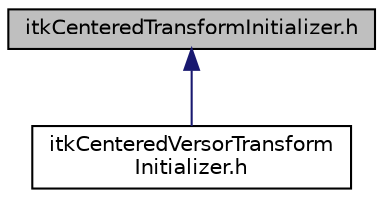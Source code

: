 digraph "itkCenteredTransformInitializer.h"
{
 // LATEX_PDF_SIZE
  edge [fontname="Helvetica",fontsize="10",labelfontname="Helvetica",labelfontsize="10"];
  node [fontname="Helvetica",fontsize="10",shape=record];
  Node1 [label="itkCenteredTransformInitializer.h",height=0.2,width=0.4,color="black", fillcolor="grey75", style="filled", fontcolor="black",tooltip=" "];
  Node1 -> Node2 [dir="back",color="midnightblue",fontsize="10",style="solid",fontname="Helvetica"];
  Node2 [label="itkCenteredVersorTransform\lInitializer.h",height=0.2,width=0.4,color="black", fillcolor="white", style="filled",URL="$itkCenteredVersorTransformInitializer_8h.html",tooltip=" "];
}
